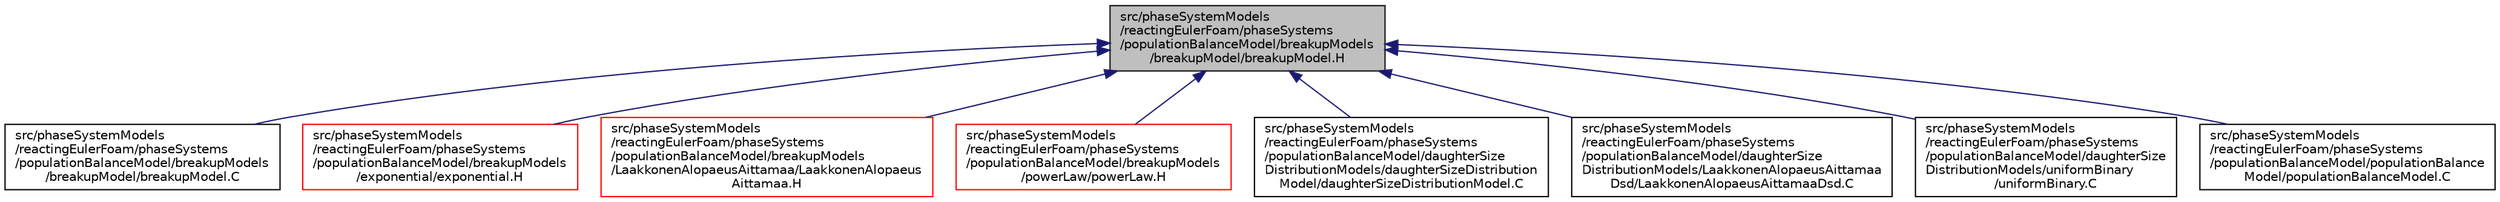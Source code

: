 digraph "src/phaseSystemModels/reactingEulerFoam/phaseSystems/populationBalanceModel/breakupModels/breakupModel/breakupModel.H"
{
  bgcolor="transparent";
  edge [fontname="Helvetica",fontsize="10",labelfontname="Helvetica",labelfontsize="10"];
  node [fontname="Helvetica",fontsize="10",shape=record];
  Node1 [label="src/phaseSystemModels\l/reactingEulerFoam/phaseSystems\l/populationBalanceModel/breakupModels\l/breakupModel/breakupModel.H",height=0.2,width=0.4,color="black", fillcolor="grey75", style="filled" fontcolor="black"];
  Node1 -> Node2 [dir="back",color="midnightblue",fontsize="10",style="solid",fontname="Helvetica"];
  Node2 [label="src/phaseSystemModels\l/reactingEulerFoam/phaseSystems\l/populationBalanceModel/breakupModels\l/breakupModel/breakupModel.C",height=0.2,width=0.4,color="black",URL="$breakupModel_8C.html"];
  Node1 -> Node3 [dir="back",color="midnightblue",fontsize="10",style="solid",fontname="Helvetica"];
  Node3 [label="src/phaseSystemModels\l/reactingEulerFoam/phaseSystems\l/populationBalanceModel/breakupModels\l/exponential/exponential.H",height=0.2,width=0.4,color="red",URL="$phaseSystemModels_2reactingEulerFoam_2phaseSystems_2populationBalanceModel_2breakupModels_2exponential_2exponential_8H.html"];
  Node1 -> Node4 [dir="back",color="midnightblue",fontsize="10",style="solid",fontname="Helvetica"];
  Node4 [label="src/phaseSystemModels\l/reactingEulerFoam/phaseSystems\l/populationBalanceModel/breakupModels\l/LaakkonenAlopaeusAittamaa/LaakkonenAlopaeus\lAittamaa.H",height=0.2,width=0.4,color="red",URL="$LaakkonenAlopaeusAittamaa_8H.html"];
  Node1 -> Node5 [dir="back",color="midnightblue",fontsize="10",style="solid",fontname="Helvetica"];
  Node5 [label="src/phaseSystemModels\l/reactingEulerFoam/phaseSystems\l/populationBalanceModel/breakupModels\l/powerLaw/powerLaw.H",height=0.2,width=0.4,color="red",URL="$phaseSystemModels_2reactingEulerFoam_2phaseSystems_2populationBalanceModel_2breakupModels_2powerLaw_2powerLaw_8H.html"];
  Node1 -> Node6 [dir="back",color="midnightblue",fontsize="10",style="solid",fontname="Helvetica"];
  Node6 [label="src/phaseSystemModels\l/reactingEulerFoam/phaseSystems\l/populationBalanceModel/daughterSize\lDistributionModels/daughterSizeDistribution\lModel/daughterSizeDistributionModel.C",height=0.2,width=0.4,color="black",URL="$daughterSizeDistributionModel_8C.html"];
  Node1 -> Node7 [dir="back",color="midnightblue",fontsize="10",style="solid",fontname="Helvetica"];
  Node7 [label="src/phaseSystemModels\l/reactingEulerFoam/phaseSystems\l/populationBalanceModel/daughterSize\lDistributionModels/LaakkonenAlopaeusAittamaa\lDsd/LaakkonenAlopaeusAittamaaDsd.C",height=0.2,width=0.4,color="black",URL="$LaakkonenAlopaeusAittamaaDsd_8C.html"];
  Node1 -> Node8 [dir="back",color="midnightblue",fontsize="10",style="solid",fontname="Helvetica"];
  Node8 [label="src/phaseSystemModels\l/reactingEulerFoam/phaseSystems\l/populationBalanceModel/daughterSize\lDistributionModels/uniformBinary\l/uniformBinary.C",height=0.2,width=0.4,color="black",URL="$uniformBinary_8C.html"];
  Node1 -> Node9 [dir="back",color="midnightblue",fontsize="10",style="solid",fontname="Helvetica"];
  Node9 [label="src/phaseSystemModels\l/reactingEulerFoam/phaseSystems\l/populationBalanceModel/populationBalance\lModel/populationBalanceModel.C",height=0.2,width=0.4,color="black",URL="$populationBalanceModel_8C.html"];
}
